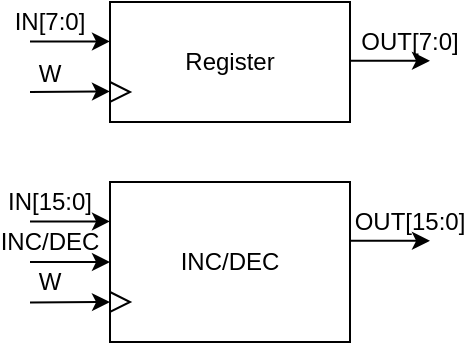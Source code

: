 <mxfile version="13.9.9" type="device"><diagram id="WPQGP99QSFw3z5xDz6m0" name="Page-1"><mxGraphModel dx="434" dy="322" grid="1" gridSize="10" guides="1" tooltips="1" connect="1" arrows="1" fold="1" page="1" pageScale="1" pageWidth="850" pageHeight="1100" math="0" shadow="0"><root><mxCell id="0"/><mxCell id="1" parent="0"/><mxCell id="O5jCw7wloQB15bW6_w0f-1" value="Register" style="rounded=0;whiteSpace=wrap;html=1;" vertex="1" parent="1"><mxGeometry x="320" y="350" width="120" height="60" as="geometry"/></mxCell><mxCell id="O5jCw7wloQB15bW6_w0f-5" value="IN[7:0]" style="text;html=1;strokeColor=none;fillColor=none;align=center;verticalAlign=middle;whiteSpace=wrap;rounded=0;" vertex="1" parent="1"><mxGeometry x="270" y="350" width="40" height="20" as="geometry"/></mxCell><mxCell id="O5jCw7wloQB15bW6_w0f-7" value="OUT[7:0]" style="text;html=1;strokeColor=none;fillColor=none;align=center;verticalAlign=middle;whiteSpace=wrap;rounded=0;" vertex="1" parent="1"><mxGeometry x="450" y="360" width="40" height="20" as="geometry"/></mxCell><mxCell id="O5jCw7wloQB15bW6_w0f-8" value="" style="endArrow=classic;html=1;entryX=0;entryY=0.5;entryDx=0;entryDy=0;" edge="1" parent="1"><mxGeometry width="50" height="50" relative="1" as="geometry"><mxPoint x="440" y="379.43" as="sourcePoint"/><mxPoint x="480" y="379.43" as="targetPoint"/></mxGeometry></mxCell><mxCell id="O5jCw7wloQB15bW6_w0f-10" value="" style="endArrow=classic;html=1;entryX=0;entryY=0.5;entryDx=0;entryDy=0;" edge="1" parent="1"><mxGeometry width="50" height="50" relative="1" as="geometry"><mxPoint x="280" y="369.71" as="sourcePoint"/><mxPoint x="320" y="369.71" as="targetPoint"/></mxGeometry></mxCell><mxCell id="O5jCw7wloQB15bW6_w0f-11" value="" style="triangle;whiteSpace=wrap;html=1;" vertex="1" parent="1"><mxGeometry x="320" y="390" width="10" height="10" as="geometry"/></mxCell><mxCell id="O5jCw7wloQB15bW6_w0f-12" value="" style="endArrow=classic;html=1;" edge="1" parent="1"><mxGeometry width="50" height="50" relative="1" as="geometry"><mxPoint x="280" y="395" as="sourcePoint"/><mxPoint x="320" y="394.71" as="targetPoint"/></mxGeometry></mxCell><mxCell id="O5jCw7wloQB15bW6_w0f-13" value="W" style="text;html=1;strokeColor=none;fillColor=none;align=center;verticalAlign=middle;whiteSpace=wrap;rounded=0;" vertex="1" parent="1"><mxGeometry x="270" y="376" width="40" height="20" as="geometry"/></mxCell><mxCell id="O5jCw7wloQB15bW6_w0f-16" value="INC/DEC" style="rounded=0;whiteSpace=wrap;html=1;" vertex="1" parent="1"><mxGeometry x="320" y="440" width="120" height="80" as="geometry"/></mxCell><mxCell id="O5jCw7wloQB15bW6_w0f-17" value="IN[15:0]" style="text;html=1;strokeColor=none;fillColor=none;align=center;verticalAlign=middle;whiteSpace=wrap;rounded=0;" vertex="1" parent="1"><mxGeometry x="270" y="440" width="40" height="20" as="geometry"/></mxCell><mxCell id="O5jCw7wloQB15bW6_w0f-18" value="OUT[15:0]" style="text;html=1;strokeColor=none;fillColor=none;align=center;verticalAlign=middle;whiteSpace=wrap;rounded=0;" vertex="1" parent="1"><mxGeometry x="450" y="450" width="40" height="20" as="geometry"/></mxCell><mxCell id="O5jCw7wloQB15bW6_w0f-19" value="" style="endArrow=classic;html=1;entryX=0;entryY=0.5;entryDx=0;entryDy=0;" edge="1" parent="1"><mxGeometry width="50" height="50" relative="1" as="geometry"><mxPoint x="440" y="469.43" as="sourcePoint"/><mxPoint x="480" y="469.43" as="targetPoint"/></mxGeometry></mxCell><mxCell id="O5jCw7wloQB15bW6_w0f-20" value="" style="endArrow=classic;html=1;entryX=0;entryY=0.5;entryDx=0;entryDy=0;" edge="1" parent="1"><mxGeometry width="50" height="50" relative="1" as="geometry"><mxPoint x="280" y="459.71" as="sourcePoint"/><mxPoint x="320" y="459.71" as="targetPoint"/></mxGeometry></mxCell><mxCell id="O5jCw7wloQB15bW6_w0f-21" value="" style="triangle;whiteSpace=wrap;html=1;" vertex="1" parent="1"><mxGeometry x="320" y="495" width="10" height="10" as="geometry"/></mxCell><mxCell id="O5jCw7wloQB15bW6_w0f-22" value="" style="endArrow=classic;html=1;" edge="1" parent="1"><mxGeometry width="50" height="50" relative="1" as="geometry"><mxPoint x="280" y="500.29" as="sourcePoint"/><mxPoint x="320" y="500.0" as="targetPoint"/></mxGeometry></mxCell><mxCell id="O5jCw7wloQB15bW6_w0f-23" value="W" style="text;html=1;strokeColor=none;fillColor=none;align=center;verticalAlign=middle;whiteSpace=wrap;rounded=0;" vertex="1" parent="1"><mxGeometry x="270" y="480" width="40" height="20" as="geometry"/></mxCell><mxCell id="O5jCw7wloQB15bW6_w0f-24" value="" style="endArrow=classic;html=1;entryX=0;entryY=0.5;entryDx=0;entryDy=0;" edge="1" parent="1"><mxGeometry width="50" height="50" relative="1" as="geometry"><mxPoint x="280" y="480.0" as="sourcePoint"/><mxPoint x="320" y="480.0" as="targetPoint"/></mxGeometry></mxCell><mxCell id="O5jCw7wloQB15bW6_w0f-25" value="INC/DEC" style="text;html=1;strokeColor=none;fillColor=none;align=center;verticalAlign=middle;whiteSpace=wrap;rounded=0;" vertex="1" parent="1"><mxGeometry x="270" y="460" width="40" height="20" as="geometry"/></mxCell></root></mxGraphModel></diagram></mxfile>
